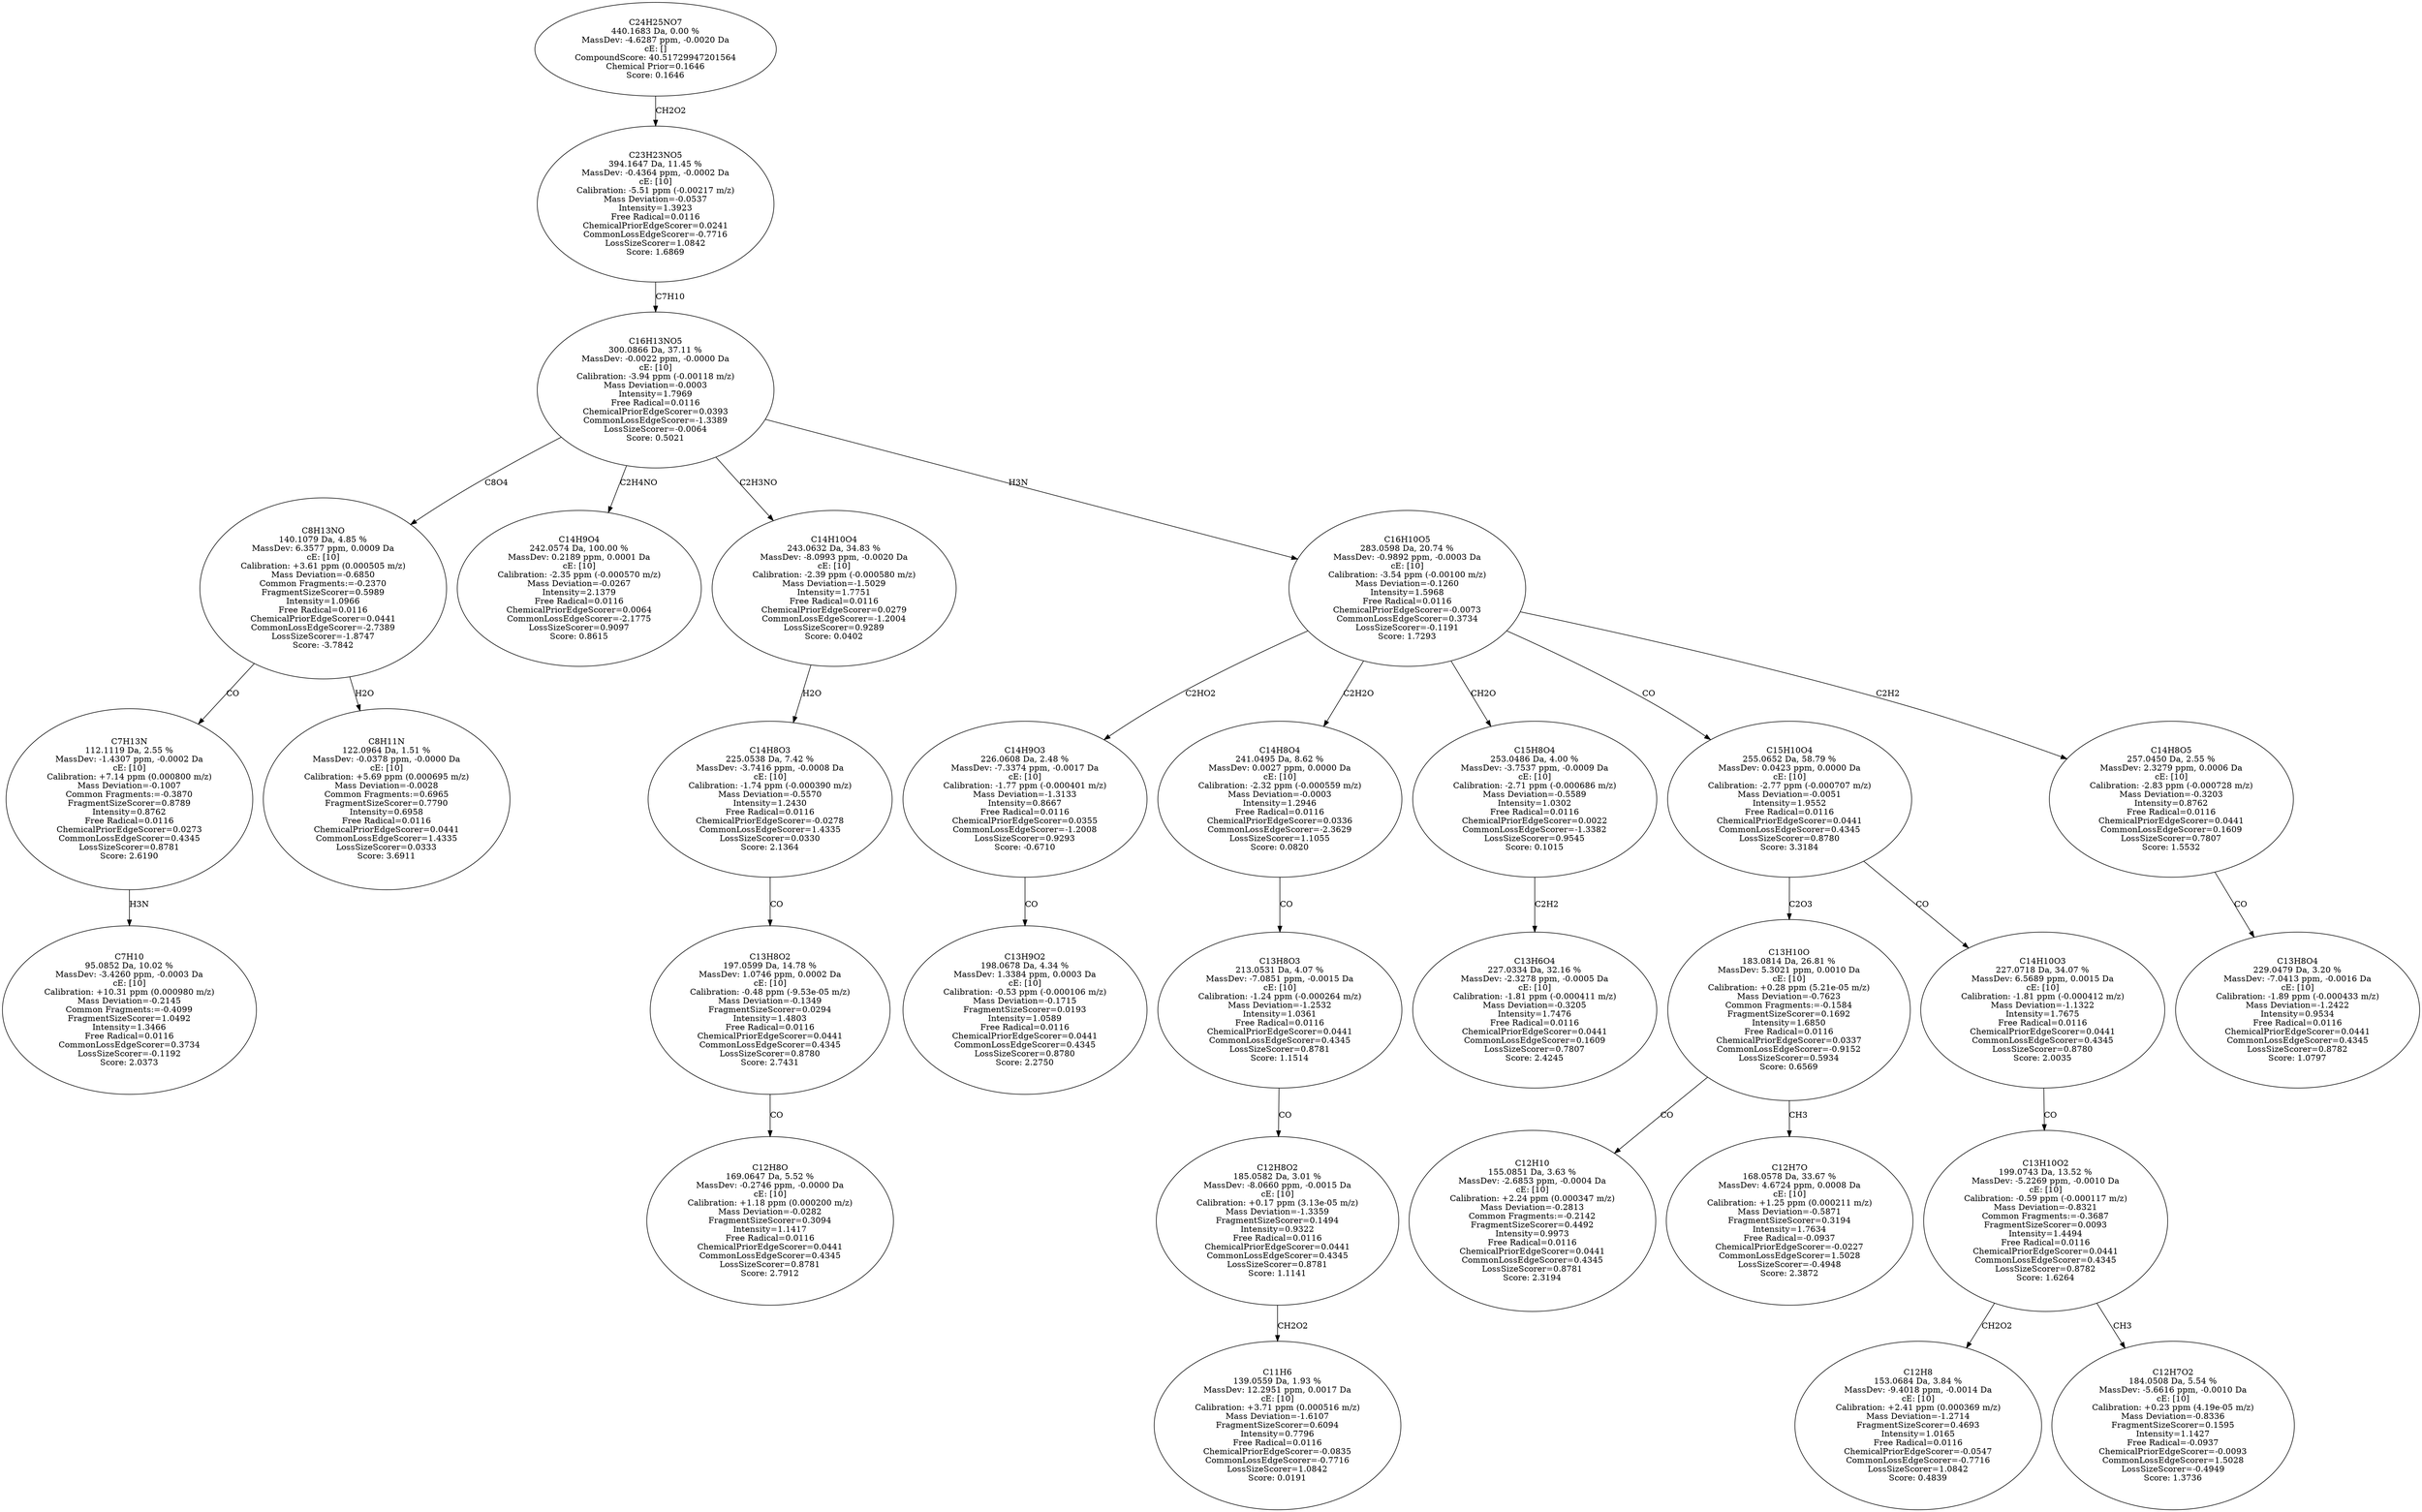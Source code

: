 strict digraph {
v1 [label="C7H10\n95.0852 Da, 10.02 %\nMassDev: -3.4260 ppm, -0.0003 Da\ncE: [10]\nCalibration: +10.31 ppm (0.000980 m/z)\nMass Deviation=-0.2145\nCommon Fragments:=-0.4099\nFragmentSizeScorer=1.0492\nIntensity=1.3466\nFree Radical=0.0116\nCommonLossEdgeScorer=0.3734\nLossSizeScorer=-0.1192\nScore: 2.0373"];
v2 [label="C7H13N\n112.1119 Da, 2.55 %\nMassDev: -1.4307 ppm, -0.0002 Da\ncE: [10]\nCalibration: +7.14 ppm (0.000800 m/z)\nMass Deviation=-0.1007\nCommon Fragments:=-0.3870\nFragmentSizeScorer=0.8789\nIntensity=0.8762\nFree Radical=0.0116\nChemicalPriorEdgeScorer=0.0273\nCommonLossEdgeScorer=0.4345\nLossSizeScorer=0.8781\nScore: 2.6190"];
v3 [label="C8H11N\n122.0964 Da, 1.51 %\nMassDev: -0.0378 ppm, -0.0000 Da\ncE: [10]\nCalibration: +5.69 ppm (0.000695 m/z)\nMass Deviation=-0.0028\nCommon Fragments:=0.6965\nFragmentSizeScorer=0.7790\nIntensity=0.6958\nFree Radical=0.0116\nChemicalPriorEdgeScorer=0.0441\nCommonLossEdgeScorer=1.4335\nLossSizeScorer=0.0333\nScore: 3.6911"];
v4 [label="C8H13NO\n140.1079 Da, 4.85 %\nMassDev: 6.3577 ppm, 0.0009 Da\ncE: [10]\nCalibration: +3.61 ppm (0.000505 m/z)\nMass Deviation=-0.6850\nCommon Fragments:=-0.2370\nFragmentSizeScorer=0.5989\nIntensity=1.0966\nFree Radical=0.0116\nChemicalPriorEdgeScorer=0.0441\nCommonLossEdgeScorer=-2.7389\nLossSizeScorer=-1.8747\nScore: -3.7842"];
v5 [label="C14H9O4\n242.0574 Da, 100.00 %\nMassDev: 0.2189 ppm, 0.0001 Da\ncE: [10]\nCalibration: -2.35 ppm (-0.000570 m/z)\nMass Deviation=-0.0267\nIntensity=2.1379\nFree Radical=0.0116\nChemicalPriorEdgeScorer=0.0064\nCommonLossEdgeScorer=-2.1775\nLossSizeScorer=0.9097\nScore: 0.8615"];
v6 [label="C12H8O\n169.0647 Da, 5.52 %\nMassDev: -0.2746 ppm, -0.0000 Da\ncE: [10]\nCalibration: +1.18 ppm (0.000200 m/z)\nMass Deviation=-0.0282\nFragmentSizeScorer=0.3094\nIntensity=1.1417\nFree Radical=0.0116\nChemicalPriorEdgeScorer=0.0441\nCommonLossEdgeScorer=0.4345\nLossSizeScorer=0.8781\nScore: 2.7912"];
v7 [label="C13H8O2\n197.0599 Da, 14.78 %\nMassDev: 1.0746 ppm, 0.0002 Da\ncE: [10]\nCalibration: -0.48 ppm (-9.53e-05 m/z)\nMass Deviation=-0.1349\nFragmentSizeScorer=0.0294\nIntensity=1.4803\nFree Radical=0.0116\nChemicalPriorEdgeScorer=0.0441\nCommonLossEdgeScorer=0.4345\nLossSizeScorer=0.8780\nScore: 2.7431"];
v8 [label="C14H8O3\n225.0538 Da, 7.42 %\nMassDev: -3.7416 ppm, -0.0008 Da\ncE: [10]\nCalibration: -1.74 ppm (-0.000390 m/z)\nMass Deviation=-0.5570\nIntensity=1.2430\nFree Radical=0.0116\nChemicalPriorEdgeScorer=-0.0278\nCommonLossEdgeScorer=1.4335\nLossSizeScorer=0.0330\nScore: 2.1364"];
v9 [label="C14H10O4\n243.0632 Da, 34.83 %\nMassDev: -8.0993 ppm, -0.0020 Da\ncE: [10]\nCalibration: -2.39 ppm (-0.000580 m/z)\nMass Deviation=-1.5029\nIntensity=1.7751\nFree Radical=0.0116\nChemicalPriorEdgeScorer=0.0279\nCommonLossEdgeScorer=-1.2004\nLossSizeScorer=0.9289\nScore: 0.0402"];
v10 [label="C13H9O2\n198.0678 Da, 4.34 %\nMassDev: 1.3384 ppm, 0.0003 Da\ncE: [10]\nCalibration: -0.53 ppm (-0.000106 m/z)\nMass Deviation=-0.1715\nFragmentSizeScorer=0.0193\nIntensity=1.0589\nFree Radical=0.0116\nChemicalPriorEdgeScorer=0.0441\nCommonLossEdgeScorer=0.4345\nLossSizeScorer=0.8780\nScore: 2.2750"];
v11 [label="C14H9O3\n226.0608 Da, 2.48 %\nMassDev: -7.3374 ppm, -0.0017 Da\ncE: [10]\nCalibration: -1.77 ppm (-0.000401 m/z)\nMass Deviation=-1.3133\nIntensity=0.8667\nFree Radical=0.0116\nChemicalPriorEdgeScorer=0.0355\nCommonLossEdgeScorer=-1.2008\nLossSizeScorer=0.9293\nScore: -0.6710"];
v12 [label="C11H6\n139.0559 Da, 1.93 %\nMassDev: 12.2951 ppm, 0.0017 Da\ncE: [10]\nCalibration: +3.71 ppm (0.000516 m/z)\nMass Deviation=-1.6107\nFragmentSizeScorer=0.6094\nIntensity=0.7796\nFree Radical=0.0116\nChemicalPriorEdgeScorer=-0.0835\nCommonLossEdgeScorer=-0.7716\nLossSizeScorer=1.0842\nScore: 0.0191"];
v13 [label="C12H8O2\n185.0582 Da, 3.01 %\nMassDev: -8.0660 ppm, -0.0015 Da\ncE: [10]\nCalibration: +0.17 ppm (3.13e-05 m/z)\nMass Deviation=-1.3359\nFragmentSizeScorer=0.1494\nIntensity=0.9322\nFree Radical=0.0116\nChemicalPriorEdgeScorer=0.0441\nCommonLossEdgeScorer=0.4345\nLossSizeScorer=0.8781\nScore: 1.1141"];
v14 [label="C13H8O3\n213.0531 Da, 4.07 %\nMassDev: -7.0851 ppm, -0.0015 Da\ncE: [10]\nCalibration: -1.24 ppm (-0.000264 m/z)\nMass Deviation=-1.2532\nIntensity=1.0361\nFree Radical=0.0116\nChemicalPriorEdgeScorer=0.0441\nCommonLossEdgeScorer=0.4345\nLossSizeScorer=0.8781\nScore: 1.1514"];
v15 [label="C14H8O4\n241.0495 Da, 8.62 %\nMassDev: 0.0027 ppm, 0.0000 Da\ncE: [10]\nCalibration: -2.32 ppm (-0.000559 m/z)\nMass Deviation=-0.0003\nIntensity=1.2946\nFree Radical=0.0116\nChemicalPriorEdgeScorer=0.0336\nCommonLossEdgeScorer=-2.3629\nLossSizeScorer=1.1055\nScore: 0.0820"];
v16 [label="C13H6O4\n227.0334 Da, 32.16 %\nMassDev: -2.3278 ppm, -0.0005 Da\ncE: [10]\nCalibration: -1.81 ppm (-0.000411 m/z)\nMass Deviation=-0.3205\nIntensity=1.7476\nFree Radical=0.0116\nChemicalPriorEdgeScorer=0.0441\nCommonLossEdgeScorer=0.1609\nLossSizeScorer=0.7807\nScore: 2.4245"];
v17 [label="C15H8O4\n253.0486 Da, 4.00 %\nMassDev: -3.7537 ppm, -0.0009 Da\ncE: [10]\nCalibration: -2.71 ppm (-0.000686 m/z)\nMass Deviation=-0.5589\nIntensity=1.0302\nFree Radical=0.0116\nChemicalPriorEdgeScorer=0.0022\nCommonLossEdgeScorer=-1.3382\nLossSizeScorer=0.9545\nScore: 0.1015"];
v18 [label="C12H10\n155.0851 Da, 3.63 %\nMassDev: -2.6853 ppm, -0.0004 Da\ncE: [10]\nCalibration: +2.24 ppm (0.000347 m/z)\nMass Deviation=-0.2813\nCommon Fragments:=-0.2142\nFragmentSizeScorer=0.4492\nIntensity=0.9973\nFree Radical=0.0116\nChemicalPriorEdgeScorer=0.0441\nCommonLossEdgeScorer=0.4345\nLossSizeScorer=0.8781\nScore: 2.3194"];
v19 [label="C12H7O\n168.0578 Da, 33.67 %\nMassDev: 4.6724 ppm, 0.0008 Da\ncE: [10]\nCalibration: +1.25 ppm (0.000211 m/z)\nMass Deviation=-0.5871\nFragmentSizeScorer=0.3194\nIntensity=1.7634\nFree Radical=-0.0937\nChemicalPriorEdgeScorer=-0.0227\nCommonLossEdgeScorer=1.5028\nLossSizeScorer=-0.4948\nScore: 2.3872"];
v20 [label="C13H10O\n183.0814 Da, 26.81 %\nMassDev: 5.3021 ppm, 0.0010 Da\ncE: [10]\nCalibration: +0.28 ppm (5.21e-05 m/z)\nMass Deviation=-0.7623\nCommon Fragments:=-0.1584\nFragmentSizeScorer=0.1692\nIntensity=1.6850\nFree Radical=0.0116\nChemicalPriorEdgeScorer=0.0337\nCommonLossEdgeScorer=-0.9152\nLossSizeScorer=0.5934\nScore: 0.6569"];
v21 [label="C12H8\n153.0684 Da, 3.84 %\nMassDev: -9.4018 ppm, -0.0014 Da\ncE: [10]\nCalibration: +2.41 ppm (0.000369 m/z)\nMass Deviation=-1.2714\nFragmentSizeScorer=0.4693\nIntensity=1.0165\nFree Radical=0.0116\nChemicalPriorEdgeScorer=-0.0547\nCommonLossEdgeScorer=-0.7716\nLossSizeScorer=1.0842\nScore: 0.4839"];
v22 [label="C12H7O2\n184.0508 Da, 5.54 %\nMassDev: -5.6616 ppm, -0.0010 Da\ncE: [10]\nCalibration: +0.23 ppm (4.19e-05 m/z)\nMass Deviation=-0.8336\nFragmentSizeScorer=0.1595\nIntensity=1.1427\nFree Radical=-0.0937\nChemicalPriorEdgeScorer=-0.0093\nCommonLossEdgeScorer=1.5028\nLossSizeScorer=-0.4949\nScore: 1.3736"];
v23 [label="C13H10O2\n199.0743 Da, 13.52 %\nMassDev: -5.2269 ppm, -0.0010 Da\ncE: [10]\nCalibration: -0.59 ppm (-0.000117 m/z)\nMass Deviation=-0.8321\nCommon Fragments:=-0.3687\nFragmentSizeScorer=0.0093\nIntensity=1.4494\nFree Radical=0.0116\nChemicalPriorEdgeScorer=0.0441\nCommonLossEdgeScorer=0.4345\nLossSizeScorer=0.8782\nScore: 1.6264"];
v24 [label="C14H10O3\n227.0718 Da, 34.07 %\nMassDev: 6.5689 ppm, 0.0015 Da\ncE: [10]\nCalibration: -1.81 ppm (-0.000412 m/z)\nMass Deviation=-1.1322\nIntensity=1.7675\nFree Radical=0.0116\nChemicalPriorEdgeScorer=0.0441\nCommonLossEdgeScorer=0.4345\nLossSizeScorer=0.8780\nScore: 2.0035"];
v25 [label="C15H10O4\n255.0652 Da, 58.79 %\nMassDev: 0.0423 ppm, 0.0000 Da\ncE: [10]\nCalibration: -2.77 ppm (-0.000707 m/z)\nMass Deviation=-0.0051\nIntensity=1.9552\nFree Radical=0.0116\nChemicalPriorEdgeScorer=0.0441\nCommonLossEdgeScorer=0.4345\nLossSizeScorer=0.8780\nScore: 3.3184"];
v26 [label="C13H8O4\n229.0479 Da, 3.20 %\nMassDev: -7.0413 ppm, -0.0016 Da\ncE: [10]\nCalibration: -1.89 ppm (-0.000433 m/z)\nMass Deviation=-1.2422\nIntensity=0.9534\nFree Radical=0.0116\nChemicalPriorEdgeScorer=0.0441\nCommonLossEdgeScorer=0.4345\nLossSizeScorer=0.8782\nScore: 1.0797"];
v27 [label="C14H8O5\n257.0450 Da, 2.55 %\nMassDev: 2.3279 ppm, 0.0006 Da\ncE: [10]\nCalibration: -2.83 ppm (-0.000728 m/z)\nMass Deviation=-0.3203\nIntensity=0.8762\nFree Radical=0.0116\nChemicalPriorEdgeScorer=0.0441\nCommonLossEdgeScorer=0.1609\nLossSizeScorer=0.7807\nScore: 1.5532"];
v28 [label="C16H10O5\n283.0598 Da, 20.74 %\nMassDev: -0.9892 ppm, -0.0003 Da\ncE: [10]\nCalibration: -3.54 ppm (-0.00100 m/z)\nMass Deviation=-0.1260\nIntensity=1.5968\nFree Radical=0.0116\nChemicalPriorEdgeScorer=-0.0073\nCommonLossEdgeScorer=0.3734\nLossSizeScorer=-0.1191\nScore: 1.7293"];
v29 [label="C16H13NO5\n300.0866 Da, 37.11 %\nMassDev: -0.0022 ppm, -0.0000 Da\ncE: [10]\nCalibration: -3.94 ppm (-0.00118 m/z)\nMass Deviation=-0.0003\nIntensity=1.7969\nFree Radical=0.0116\nChemicalPriorEdgeScorer=0.0393\nCommonLossEdgeScorer=-1.3389\nLossSizeScorer=-0.0064\nScore: 0.5021"];
v30 [label="C23H23NO5\n394.1647 Da, 11.45 %\nMassDev: -0.4364 ppm, -0.0002 Da\ncE: [10]\nCalibration: -5.51 ppm (-0.00217 m/z)\nMass Deviation=-0.0537\nIntensity=1.3923\nFree Radical=0.0116\nChemicalPriorEdgeScorer=0.0241\nCommonLossEdgeScorer=-0.7716\nLossSizeScorer=1.0842\nScore: 1.6869"];
v31 [label="C24H25NO7\n440.1683 Da, 0.00 %\nMassDev: -4.6287 ppm, -0.0020 Da\ncE: []\nCompoundScore: 40.51729947201564\nChemical Prior=0.1646\nScore: 0.1646"];
v2 -> v1 [label="H3N"];
v4 -> v2 [label="CO"];
v4 -> v3 [label="H2O"];
v29 -> v4 [label="C8O4"];
v29 -> v5 [label="C2H4NO"];
v7 -> v6 [label="CO"];
v8 -> v7 [label="CO"];
v9 -> v8 [label="H2O"];
v29 -> v9 [label="C2H3NO"];
v11 -> v10 [label="CO"];
v28 -> v11 [label="C2HO2"];
v13 -> v12 [label="CH2O2"];
v14 -> v13 [label="CO"];
v15 -> v14 [label="CO"];
v28 -> v15 [label="C2H2O"];
v17 -> v16 [label="C2H2"];
v28 -> v17 [label="CH2O"];
v20 -> v18 [label="CO"];
v20 -> v19 [label="CH3"];
v25 -> v20 [label="C2O3"];
v23 -> v21 [label="CH2O2"];
v23 -> v22 [label="CH3"];
v24 -> v23 [label="CO"];
v25 -> v24 [label="CO"];
v28 -> v25 [label="CO"];
v27 -> v26 [label="CO"];
v28 -> v27 [label="C2H2"];
v29 -> v28 [label="H3N"];
v30 -> v29 [label="C7H10"];
v31 -> v30 [label="CH2O2"];
}